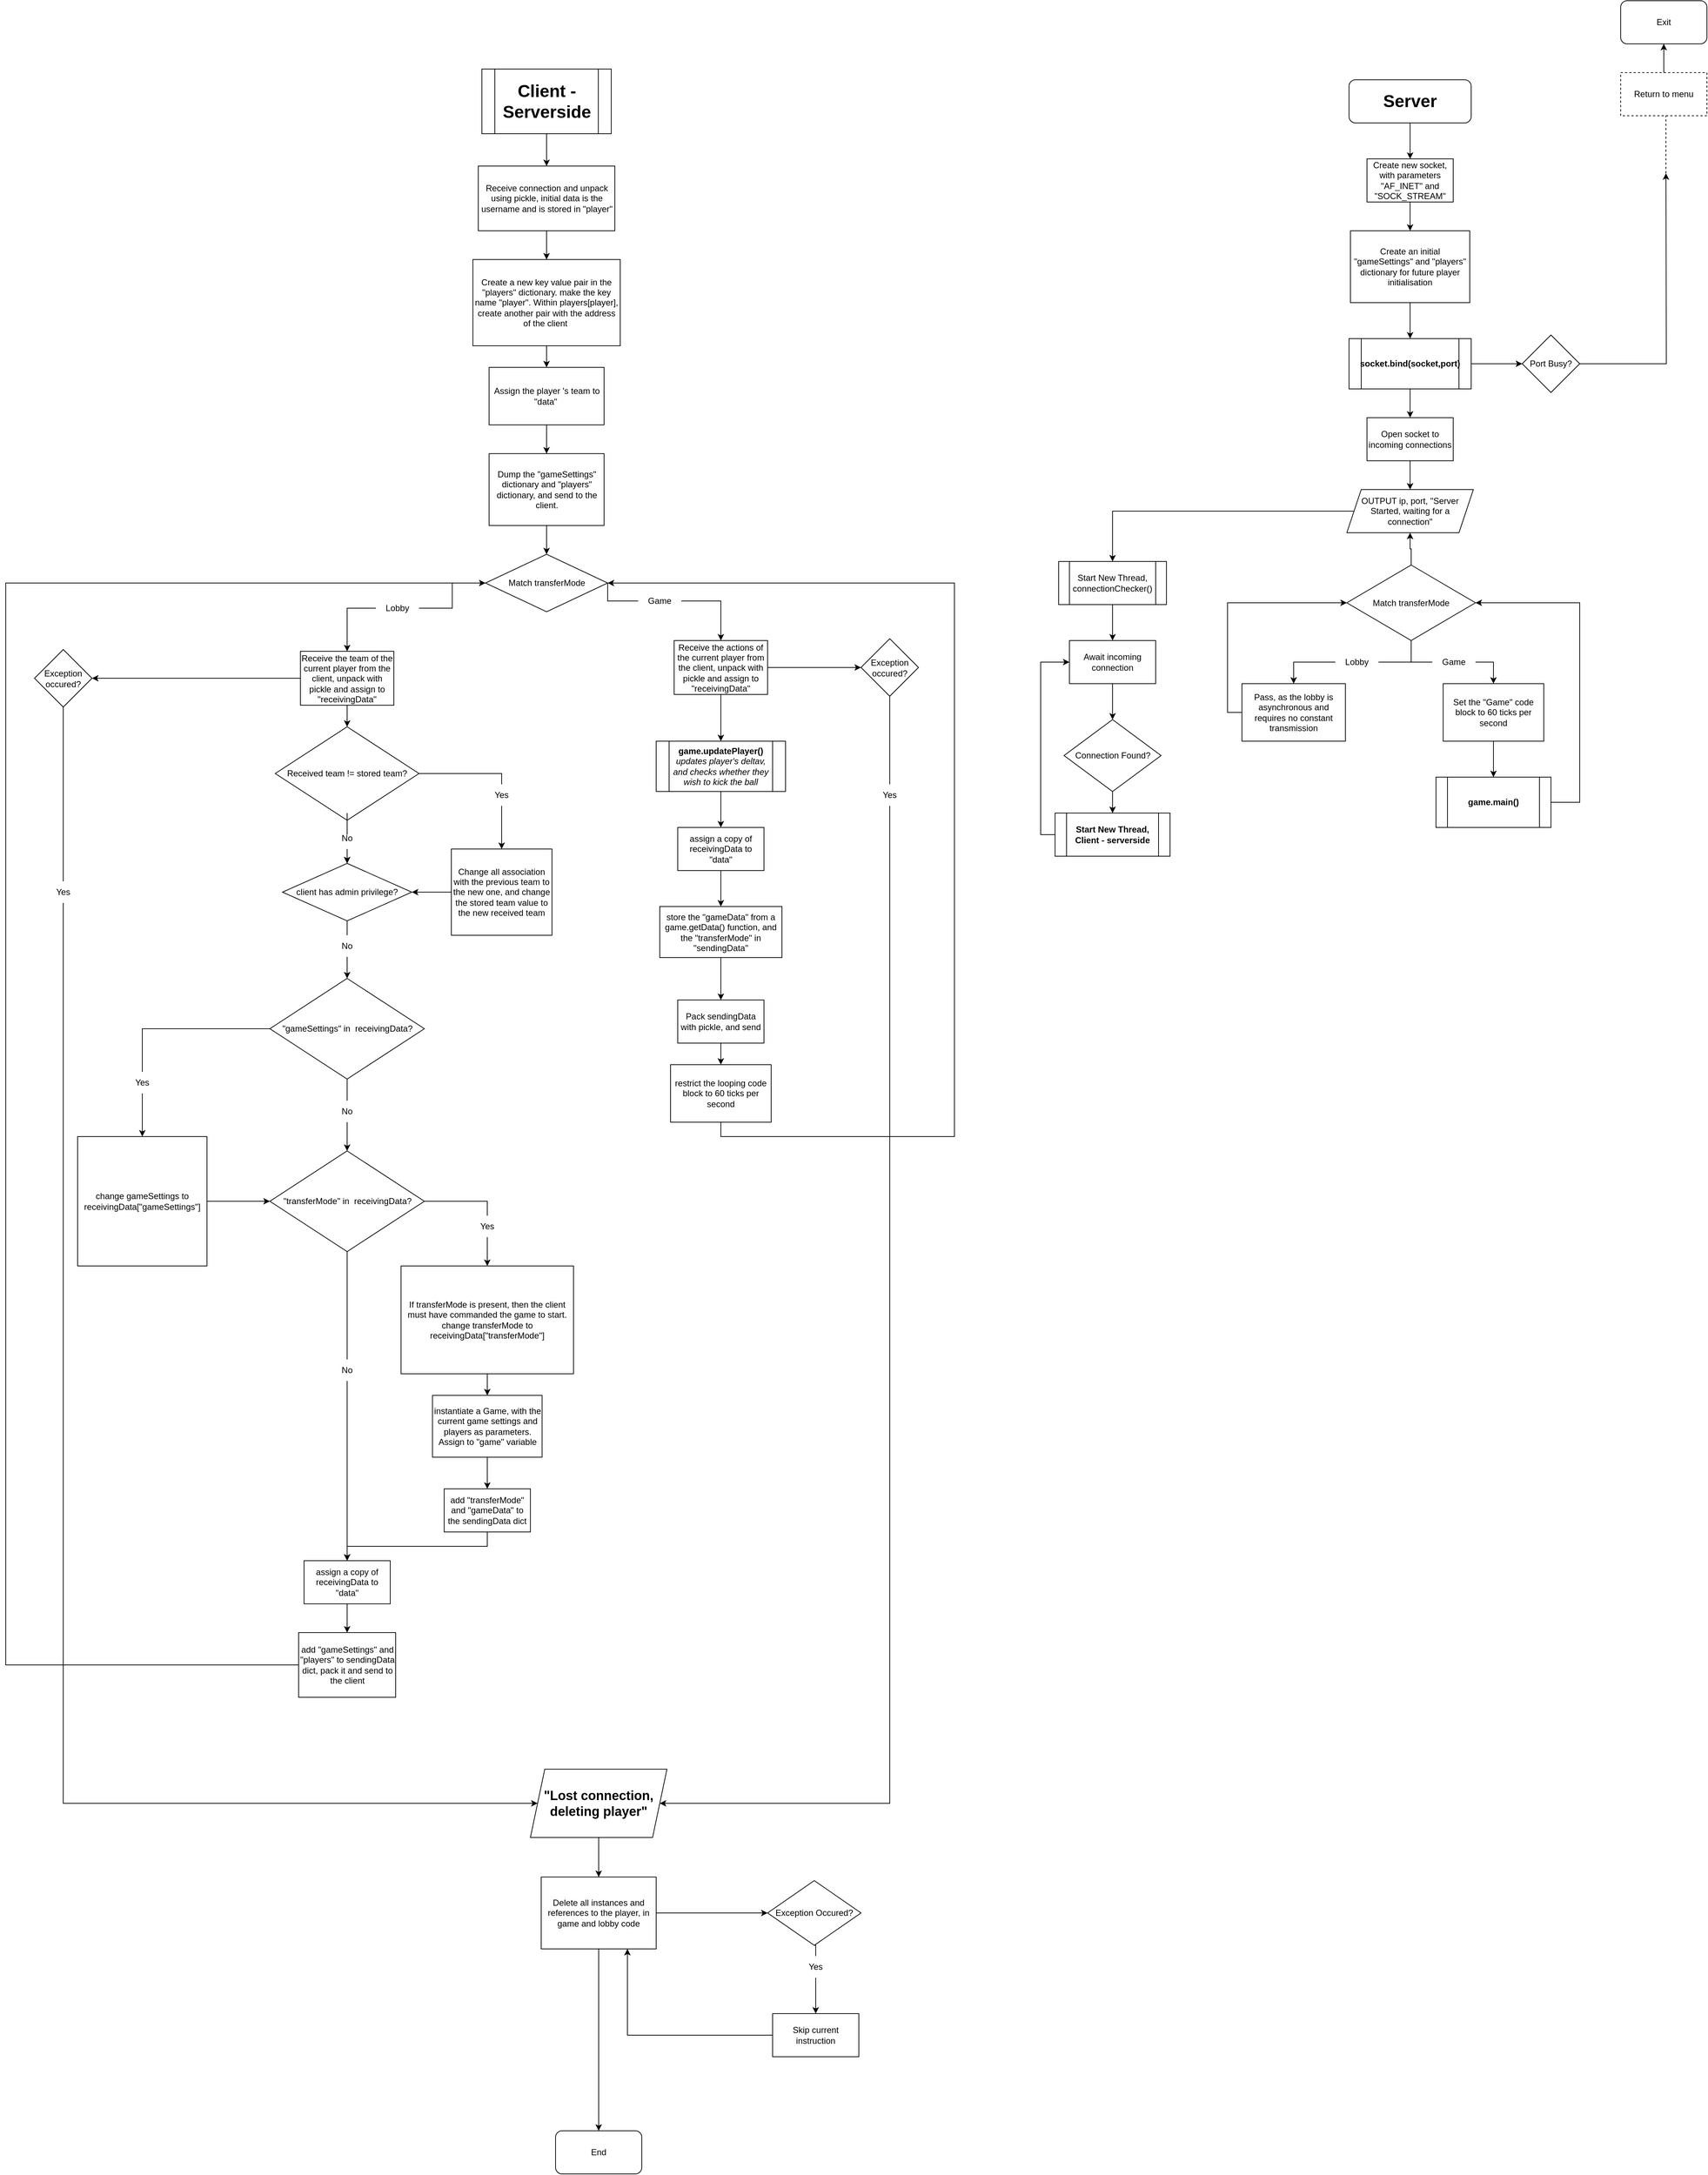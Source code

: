 <mxfile version="21.0.1" type="device"><diagram id="C5RBs43oDa-KdzZeNtuy" name="Page-1"><mxGraphModel dx="7949" dy="4399" grid="1" gridSize="10" guides="1" tooltips="1" connect="1" arrows="1" fold="1" page="1" pageScale="1" pageWidth="827" pageHeight="1169" math="0" shadow="0"><root><mxCell id="WIyWlLk6GJQsqaUBKTNV-0"/><mxCell id="WIyWlLk6GJQsqaUBKTNV-1" parent="WIyWlLk6GJQsqaUBKTNV-0"/><mxCell id="fNgNEgalhyUZ5PMfkPT2-6" style="edgeStyle=orthogonalEdgeStyle;rounded=0;orthogonalLoop=1;jettySize=auto;html=1;exitX=0.5;exitY=1;exitDx=0;exitDy=0;entryX=0.5;entryY=0;entryDx=0;entryDy=0;" edge="1" parent="WIyWlLk6GJQsqaUBKTNV-1" source="fNgNEgalhyUZ5PMfkPT2-0" target="fNgNEgalhyUZ5PMfkPT2-8"><mxGeometry relative="1" as="geometry"><mxPoint x="414" y="110" as="targetPoint"/></mxGeometry></mxCell><mxCell id="fNgNEgalhyUZ5PMfkPT2-0" value="&lt;font style=&quot;font-size: 24px;&quot;&gt;&lt;b&gt;Server&lt;/b&gt;&lt;/font&gt;" style="rounded=1;whiteSpace=wrap;html=1;" vertex="1" parent="WIyWlLk6GJQsqaUBKTNV-1"><mxGeometry x="329" y="10" width="170" height="60" as="geometry"/></mxCell><mxCell id="fNgNEgalhyUZ5PMfkPT2-31" style="edgeStyle=orthogonalEdgeStyle;rounded=0;orthogonalLoop=1;jettySize=auto;html=1;exitX=0.5;exitY=1;exitDx=0;exitDy=0;" edge="1" parent="WIyWlLk6GJQsqaUBKTNV-1" source="fNgNEgalhyUZ5PMfkPT2-3" target="fNgNEgalhyUZ5PMfkPT2-4"><mxGeometry relative="1" as="geometry"/></mxCell><mxCell id="fNgNEgalhyUZ5PMfkPT2-3" value="Await incoming connection" style="rounded=0;whiteSpace=wrap;html=1;" vertex="1" parent="WIyWlLk6GJQsqaUBKTNV-1"><mxGeometry x="-60" y="790" width="120" height="60" as="geometry"/></mxCell><mxCell id="fNgNEgalhyUZ5PMfkPT2-33" style="edgeStyle=orthogonalEdgeStyle;rounded=0;orthogonalLoop=1;jettySize=auto;html=1;exitX=0.5;exitY=1;exitDx=0;exitDy=0;" edge="1" parent="WIyWlLk6GJQsqaUBKTNV-1" source="fNgNEgalhyUZ5PMfkPT2-4" target="fNgNEgalhyUZ5PMfkPT2-32"><mxGeometry relative="1" as="geometry"/></mxCell><mxCell id="fNgNEgalhyUZ5PMfkPT2-4" value="Connection Found?" style="rhombus;whiteSpace=wrap;html=1;" vertex="1" parent="WIyWlLk6GJQsqaUBKTNV-1"><mxGeometry x="-67.5" y="900" width="135" height="100" as="geometry"/></mxCell><mxCell id="fNgNEgalhyUZ5PMfkPT2-13" style="edgeStyle=orthogonalEdgeStyle;rounded=0;orthogonalLoop=1;jettySize=auto;html=1;exitX=0.5;exitY=1;exitDx=0;exitDy=0;" edge="1" parent="WIyWlLk6GJQsqaUBKTNV-1" source="fNgNEgalhyUZ5PMfkPT2-7" target="fNgNEgalhyUZ5PMfkPT2-12"><mxGeometry relative="1" as="geometry"/></mxCell><mxCell id="fNgNEgalhyUZ5PMfkPT2-7" value="Create an initial &quot;gameSettings&quot; and &quot;players&quot; dictionary for future player initialisation" style="rounded=0;whiteSpace=wrap;html=1;" vertex="1" parent="WIyWlLk6GJQsqaUBKTNV-1"><mxGeometry x="331" y="220" width="166" height="100" as="geometry"/></mxCell><mxCell id="fNgNEgalhyUZ5PMfkPT2-10" style="edgeStyle=orthogonalEdgeStyle;rounded=0;orthogonalLoop=1;jettySize=auto;html=1;exitX=0.5;exitY=1;exitDx=0;exitDy=0;" edge="1" parent="WIyWlLk6GJQsqaUBKTNV-1" source="fNgNEgalhyUZ5PMfkPT2-8" target="fNgNEgalhyUZ5PMfkPT2-7"><mxGeometry relative="1" as="geometry"/></mxCell><mxCell id="fNgNEgalhyUZ5PMfkPT2-8" value="Create new socket, with parameters &quot;AF_INET&quot; and &quot;SOCK_STREAM&quot;" style="rounded=0;whiteSpace=wrap;html=1;" vertex="1" parent="WIyWlLk6GJQsqaUBKTNV-1"><mxGeometry x="354" y="120" width="120" height="60" as="geometry"/></mxCell><mxCell id="fNgNEgalhyUZ5PMfkPT2-16" style="edgeStyle=orthogonalEdgeStyle;rounded=0;orthogonalLoop=1;jettySize=auto;html=1;exitX=1;exitY=0.5;exitDx=0;exitDy=0;" edge="1" parent="WIyWlLk6GJQsqaUBKTNV-1" source="fNgNEgalhyUZ5PMfkPT2-12" target="fNgNEgalhyUZ5PMfkPT2-14"><mxGeometry relative="1" as="geometry"/></mxCell><mxCell id="fNgNEgalhyUZ5PMfkPT2-27" style="edgeStyle=orthogonalEdgeStyle;rounded=0;orthogonalLoop=1;jettySize=auto;html=1;exitX=0.5;exitY=1;exitDx=0;exitDy=0;" edge="1" parent="WIyWlLk6GJQsqaUBKTNV-1" source="fNgNEgalhyUZ5PMfkPT2-12" target="fNgNEgalhyUZ5PMfkPT2-26"><mxGeometry relative="1" as="geometry"/></mxCell><mxCell id="fNgNEgalhyUZ5PMfkPT2-12" value="&lt;b&gt;socket.bind(socket,port)&lt;/b&gt;" style="shape=process;whiteSpace=wrap;html=1;backgroundOutline=1;" vertex="1" parent="WIyWlLk6GJQsqaUBKTNV-1"><mxGeometry x="329" y="370" width="170" height="70" as="geometry"/></mxCell><mxCell id="fNgNEgalhyUZ5PMfkPT2-17" style="edgeStyle=orthogonalEdgeStyle;rounded=0;orthogonalLoop=1;jettySize=auto;html=1;exitX=1;exitY=0.5;exitDx=0;exitDy=0;" edge="1" parent="WIyWlLk6GJQsqaUBKTNV-1" source="fNgNEgalhyUZ5PMfkPT2-14"><mxGeometry relative="1" as="geometry"><mxPoint x="770" y="140" as="targetPoint"/></mxGeometry></mxCell><mxCell id="fNgNEgalhyUZ5PMfkPT2-14" value="Port Busy?" style="rhombus;whiteSpace=wrap;html=1;" vertex="1" parent="WIyWlLk6GJQsqaUBKTNV-1"><mxGeometry x="570" y="365" width="80" height="80" as="geometry"/></mxCell><mxCell id="fNgNEgalhyUZ5PMfkPT2-18" value="" style="endArrow=none;dashed=1;html=1;rounded=0;" edge="1" parent="WIyWlLk6GJQsqaUBKTNV-1"><mxGeometry width="50" height="50" relative="1" as="geometry"><mxPoint x="770" y="140" as="sourcePoint"/><mxPoint x="770" y="60" as="targetPoint"/></mxGeometry></mxCell><mxCell id="fNgNEgalhyUZ5PMfkPT2-21" style="edgeStyle=orthogonalEdgeStyle;rounded=0;orthogonalLoop=1;jettySize=auto;html=1;exitX=0.5;exitY=0;exitDx=0;exitDy=0;" edge="1" parent="WIyWlLk6GJQsqaUBKTNV-1" source="fNgNEgalhyUZ5PMfkPT2-19" target="fNgNEgalhyUZ5PMfkPT2-20"><mxGeometry relative="1" as="geometry"/></mxCell><mxCell id="fNgNEgalhyUZ5PMfkPT2-19" value="Return to menu" style="rounded=0;whiteSpace=wrap;html=1;dashed=1;" vertex="1" parent="WIyWlLk6GJQsqaUBKTNV-1"><mxGeometry x="707" width="120" height="60" as="geometry"/></mxCell><mxCell id="fNgNEgalhyUZ5PMfkPT2-20" value="Exit" style="rounded=1;whiteSpace=wrap;html=1;" vertex="1" parent="WIyWlLk6GJQsqaUBKTNV-1"><mxGeometry x="707" y="-100" width="120" height="60" as="geometry"/></mxCell><mxCell id="fNgNEgalhyUZ5PMfkPT2-39" style="edgeStyle=orthogonalEdgeStyle;rounded=0;orthogonalLoop=1;jettySize=auto;html=1;exitX=0;exitY=0.5;exitDx=0;exitDy=0;" edge="1" parent="WIyWlLk6GJQsqaUBKTNV-1" source="fNgNEgalhyUZ5PMfkPT2-23" target="fNgNEgalhyUZ5PMfkPT2-25"><mxGeometry relative="1" as="geometry"/></mxCell><mxCell id="fNgNEgalhyUZ5PMfkPT2-23" value="OUTPUT ip, port, &quot;Server Started, waiting for a connection&quot;" style="shape=parallelogram;perimeter=parallelogramPerimeter;whiteSpace=wrap;html=1;fixedSize=1;" vertex="1" parent="WIyWlLk6GJQsqaUBKTNV-1"><mxGeometry x="326" y="580" width="176" height="60" as="geometry"/></mxCell><mxCell id="fNgNEgalhyUZ5PMfkPT2-30" style="edgeStyle=orthogonalEdgeStyle;rounded=0;orthogonalLoop=1;jettySize=auto;html=1;exitX=0.5;exitY=1;exitDx=0;exitDy=0;" edge="1" parent="WIyWlLk6GJQsqaUBKTNV-1" source="fNgNEgalhyUZ5PMfkPT2-25" target="fNgNEgalhyUZ5PMfkPT2-3"><mxGeometry relative="1" as="geometry"/></mxCell><mxCell id="fNgNEgalhyUZ5PMfkPT2-25" value="Start New Thread,&lt;br&gt;connectionChecker()" style="shape=process;whiteSpace=wrap;html=1;backgroundOutline=1;" vertex="1" parent="WIyWlLk6GJQsqaUBKTNV-1"><mxGeometry x="-75" y="680" width="150" height="60" as="geometry"/></mxCell><mxCell id="fNgNEgalhyUZ5PMfkPT2-28" style="edgeStyle=orthogonalEdgeStyle;rounded=0;orthogonalLoop=1;jettySize=auto;html=1;exitX=0.5;exitY=1;exitDx=0;exitDy=0;" edge="1" parent="WIyWlLk6GJQsqaUBKTNV-1" source="fNgNEgalhyUZ5PMfkPT2-26" target="fNgNEgalhyUZ5PMfkPT2-23"><mxGeometry relative="1" as="geometry"/></mxCell><mxCell id="fNgNEgalhyUZ5PMfkPT2-26" value="Open socket to incoming connections" style="rounded=0;whiteSpace=wrap;html=1;" vertex="1" parent="WIyWlLk6GJQsqaUBKTNV-1"><mxGeometry x="354" y="480" width="120" height="60" as="geometry"/></mxCell><mxCell id="fNgNEgalhyUZ5PMfkPT2-36" style="edgeStyle=orthogonalEdgeStyle;rounded=0;orthogonalLoop=1;jettySize=auto;html=1;exitX=0;exitY=0.5;exitDx=0;exitDy=0;entryX=0;entryY=0.5;entryDx=0;entryDy=0;" edge="1" parent="WIyWlLk6GJQsqaUBKTNV-1" source="fNgNEgalhyUZ5PMfkPT2-32" target="fNgNEgalhyUZ5PMfkPT2-3"><mxGeometry relative="1" as="geometry"/></mxCell><mxCell id="fNgNEgalhyUZ5PMfkPT2-32" value="&lt;b&gt;Start New Thread,&lt;br&gt;Client - serverside&lt;/b&gt;" style="shape=process;whiteSpace=wrap;html=1;backgroundOutline=1;" vertex="1" parent="WIyWlLk6GJQsqaUBKTNV-1"><mxGeometry x="-80" y="1030" width="160" height="60" as="geometry"/></mxCell><mxCell id="fNgNEgalhyUZ5PMfkPT2-53" style="edgeStyle=orthogonalEdgeStyle;rounded=0;orthogonalLoop=1;jettySize=auto;html=1;exitX=0.5;exitY=1;exitDx=0;exitDy=0;" edge="1" parent="WIyWlLk6GJQsqaUBKTNV-1" source="fNgNEgalhyUZ5PMfkPT2-38" target="fNgNEgalhyUZ5PMfkPT2-52"><mxGeometry relative="1" as="geometry"/></mxCell><mxCell id="fNgNEgalhyUZ5PMfkPT2-38" value="&lt;span style=&quot;font-size: 24px;&quot;&gt;&lt;b&gt;Client - Serverside&lt;/b&gt;&lt;/span&gt;" style="shape=process;whiteSpace=wrap;html=1;backgroundOutline=1;" vertex="1" parent="WIyWlLk6GJQsqaUBKTNV-1"><mxGeometry x="-877.5" y="-5" width="180" height="90" as="geometry"/></mxCell><mxCell id="fNgNEgalhyUZ5PMfkPT2-43" style="edgeStyle=orthogonalEdgeStyle;rounded=0;orthogonalLoop=1;jettySize=auto;html=1;exitX=0;exitY=0.5;exitDx=0;exitDy=0;startArrow=none;" edge="1" parent="WIyWlLk6GJQsqaUBKTNV-1" source="fNgNEgalhyUZ5PMfkPT2-62" target="fNgNEgalhyUZ5PMfkPT2-42"><mxGeometry relative="1" as="geometry"/></mxCell><mxCell id="fNgNEgalhyUZ5PMfkPT2-44" style="edgeStyle=orthogonalEdgeStyle;rounded=0;orthogonalLoop=1;jettySize=auto;html=1;exitX=0.5;exitY=0;exitDx=0;exitDy=0;entryX=0.5;entryY=1;entryDx=0;entryDy=0;" edge="1" parent="WIyWlLk6GJQsqaUBKTNV-1" source="fNgNEgalhyUZ5PMfkPT2-41" target="fNgNEgalhyUZ5PMfkPT2-23"><mxGeometry relative="1" as="geometry"/></mxCell><mxCell id="fNgNEgalhyUZ5PMfkPT2-49" style="edgeStyle=orthogonalEdgeStyle;rounded=0;orthogonalLoop=1;jettySize=auto;html=1;exitX=1;exitY=0.5;exitDx=0;exitDy=0;startArrow=none;" edge="1" parent="WIyWlLk6GJQsqaUBKTNV-1" source="fNgNEgalhyUZ5PMfkPT2-67" target="fNgNEgalhyUZ5PMfkPT2-46"><mxGeometry relative="1" as="geometry"><Array as="points"><mxPoint x="510" y="820"/><mxPoint x="530" y="820"/></Array></mxGeometry></mxCell><mxCell id="fNgNEgalhyUZ5PMfkPT2-41" value="Match transferMode" style="rhombus;whiteSpace=wrap;html=1;" vertex="1" parent="WIyWlLk6GJQsqaUBKTNV-1"><mxGeometry x="326" y="685" width="179" height="105" as="geometry"/></mxCell><mxCell id="fNgNEgalhyUZ5PMfkPT2-45" style="edgeStyle=orthogonalEdgeStyle;rounded=0;orthogonalLoop=1;jettySize=auto;html=1;exitX=0;exitY=0.5;exitDx=0;exitDy=0;entryX=0;entryY=0.5;entryDx=0;entryDy=0;" edge="1" parent="WIyWlLk6GJQsqaUBKTNV-1" source="fNgNEgalhyUZ5PMfkPT2-42" target="fNgNEgalhyUZ5PMfkPT2-41"><mxGeometry relative="1" as="geometry"/></mxCell><mxCell id="fNgNEgalhyUZ5PMfkPT2-42" value="Pass, as the lobby is asynchronous and requires no constant transmission" style="rounded=0;whiteSpace=wrap;html=1;" vertex="1" parent="WIyWlLk6GJQsqaUBKTNV-1"><mxGeometry x="180" y="850" width="144" height="80" as="geometry"/></mxCell><mxCell id="fNgNEgalhyUZ5PMfkPT2-50" style="edgeStyle=orthogonalEdgeStyle;rounded=0;orthogonalLoop=1;jettySize=auto;html=1;exitX=0.5;exitY=1;exitDx=0;exitDy=0;" edge="1" parent="WIyWlLk6GJQsqaUBKTNV-1" source="fNgNEgalhyUZ5PMfkPT2-46" target="fNgNEgalhyUZ5PMfkPT2-48"><mxGeometry relative="1" as="geometry"/></mxCell><mxCell id="fNgNEgalhyUZ5PMfkPT2-46" value="Set the &quot;Game&quot; code block to 60 ticks per second" style="rounded=0;whiteSpace=wrap;html=1;" vertex="1" parent="WIyWlLk6GJQsqaUBKTNV-1"><mxGeometry x="460" y="850" width="140" height="80" as="geometry"/></mxCell><mxCell id="fNgNEgalhyUZ5PMfkPT2-51" style="edgeStyle=orthogonalEdgeStyle;rounded=0;orthogonalLoop=1;jettySize=auto;html=1;exitX=1;exitY=0.5;exitDx=0;exitDy=0;entryX=1;entryY=0.5;entryDx=0;entryDy=0;" edge="1" parent="WIyWlLk6GJQsqaUBKTNV-1" source="fNgNEgalhyUZ5PMfkPT2-48" target="fNgNEgalhyUZ5PMfkPT2-41"><mxGeometry relative="1" as="geometry"><Array as="points"><mxPoint x="650" y="1015"/><mxPoint x="650" y="737"/></Array></mxGeometry></mxCell><mxCell id="fNgNEgalhyUZ5PMfkPT2-48" value="&lt;b&gt;game.main()&lt;/b&gt;" style="shape=process;whiteSpace=wrap;html=1;backgroundOutline=1;" vertex="1" parent="WIyWlLk6GJQsqaUBKTNV-1"><mxGeometry x="450" y="980" width="160" height="70" as="geometry"/></mxCell><mxCell id="fNgNEgalhyUZ5PMfkPT2-55" style="edgeStyle=orthogonalEdgeStyle;rounded=0;orthogonalLoop=1;jettySize=auto;html=1;exitX=0.5;exitY=1;exitDx=0;exitDy=0;" edge="1" parent="WIyWlLk6GJQsqaUBKTNV-1" source="fNgNEgalhyUZ5PMfkPT2-52" target="fNgNEgalhyUZ5PMfkPT2-54"><mxGeometry relative="1" as="geometry"/></mxCell><mxCell id="fNgNEgalhyUZ5PMfkPT2-52" value="Receive connection and unpack using pickle, initial data is the username and is stored in &quot;player&quot;" style="rounded=0;whiteSpace=wrap;html=1;" vertex="1" parent="WIyWlLk6GJQsqaUBKTNV-1"><mxGeometry x="-882.5" y="130" width="190" height="90" as="geometry"/></mxCell><mxCell id="fNgNEgalhyUZ5PMfkPT2-58" style="edgeStyle=orthogonalEdgeStyle;rounded=0;orthogonalLoop=1;jettySize=auto;html=1;exitX=0.5;exitY=1;exitDx=0;exitDy=0;" edge="1" parent="WIyWlLk6GJQsqaUBKTNV-1" source="fNgNEgalhyUZ5PMfkPT2-54" target="fNgNEgalhyUZ5PMfkPT2-56"><mxGeometry relative="1" as="geometry"/></mxCell><mxCell id="fNgNEgalhyUZ5PMfkPT2-54" value="Create a new key value pair in the &quot;players&quot; dictionary. make the key name &quot;player&quot;. Within players[player], create another pair with the address of the client&amp;nbsp;" style="rounded=0;whiteSpace=wrap;html=1;" vertex="1" parent="WIyWlLk6GJQsqaUBKTNV-1"><mxGeometry x="-890" y="260" width="205" height="120" as="geometry"/></mxCell><mxCell id="fNgNEgalhyUZ5PMfkPT2-59" style="edgeStyle=orthogonalEdgeStyle;rounded=0;orthogonalLoop=1;jettySize=auto;html=1;exitX=0.5;exitY=1;exitDx=0;exitDy=0;" edge="1" parent="WIyWlLk6GJQsqaUBKTNV-1" source="fNgNEgalhyUZ5PMfkPT2-56" target="fNgNEgalhyUZ5PMfkPT2-57"><mxGeometry relative="1" as="geometry"/></mxCell><mxCell id="fNgNEgalhyUZ5PMfkPT2-56" value="Assign the player 's team to &quot;data&quot;&amp;nbsp;" style="rounded=0;whiteSpace=wrap;html=1;" vertex="1" parent="WIyWlLk6GJQsqaUBKTNV-1"><mxGeometry x="-867.5" y="410" width="160" height="80" as="geometry"/></mxCell><mxCell id="fNgNEgalhyUZ5PMfkPT2-61" style="edgeStyle=orthogonalEdgeStyle;rounded=0;orthogonalLoop=1;jettySize=auto;html=1;exitX=0.5;exitY=1;exitDx=0;exitDy=0;" edge="1" parent="WIyWlLk6GJQsqaUBKTNV-1" source="fNgNEgalhyUZ5PMfkPT2-57" target="fNgNEgalhyUZ5PMfkPT2-60"><mxGeometry relative="1" as="geometry"/></mxCell><mxCell id="fNgNEgalhyUZ5PMfkPT2-57" value="Dump the &quot;gameSettings&quot; dictionary and &quot;players&quot; dictionary, and send to the client." style="rounded=0;whiteSpace=wrap;html=1;" vertex="1" parent="WIyWlLk6GJQsqaUBKTNV-1"><mxGeometry x="-867.5" y="530" width="160" height="100" as="geometry"/></mxCell><mxCell id="fNgNEgalhyUZ5PMfkPT2-72" style="edgeStyle=orthogonalEdgeStyle;rounded=0;orthogonalLoop=1;jettySize=auto;html=1;exitX=0;exitY=0.5;exitDx=0;exitDy=0;startArrow=none;" edge="1" parent="WIyWlLk6GJQsqaUBKTNV-1" source="fNgNEgalhyUZ5PMfkPT2-136" target="fNgNEgalhyUZ5PMfkPT2-70"><mxGeometry relative="1" as="geometry"><Array as="points"><mxPoint x="-1065" y="745"/></Array></mxGeometry></mxCell><mxCell id="fNgNEgalhyUZ5PMfkPT2-110" style="edgeStyle=orthogonalEdgeStyle;rounded=0;orthogonalLoop=1;jettySize=auto;html=1;exitX=1;exitY=0.5;exitDx=0;exitDy=0;startArrow=none;" edge="1" parent="WIyWlLk6GJQsqaUBKTNV-1" source="fNgNEgalhyUZ5PMfkPT2-138" target="fNgNEgalhyUZ5PMfkPT2-109"><mxGeometry relative="1" as="geometry"><Array as="points"><mxPoint x="-545" y="735"/></Array></mxGeometry></mxCell><mxCell id="fNgNEgalhyUZ5PMfkPT2-60" value="Match transferMode" style="rhombus;whiteSpace=wrap;html=1;" vertex="1" parent="WIyWlLk6GJQsqaUBKTNV-1"><mxGeometry x="-872.5" y="670" width="170" height="80" as="geometry"/></mxCell><mxCell id="fNgNEgalhyUZ5PMfkPT2-66" value="" style="edgeStyle=orthogonalEdgeStyle;rounded=0;orthogonalLoop=1;jettySize=auto;html=1;exitX=0.5;exitY=1;exitDx=0;exitDy=0;endArrow=none;entryX=1;entryY=0.5;entryDx=0;entryDy=0;" edge="1" parent="WIyWlLk6GJQsqaUBKTNV-1" source="fNgNEgalhyUZ5PMfkPT2-41" target="fNgNEgalhyUZ5PMfkPT2-62"><mxGeometry relative="1" as="geometry"><mxPoint x="416" y="790" as="sourcePoint"/><mxPoint x="252" y="850" as="targetPoint"/></mxGeometry></mxCell><mxCell id="fNgNEgalhyUZ5PMfkPT2-62" value="Lobby" style="text;html=1;strokeColor=none;fillColor=none;align=center;verticalAlign=middle;whiteSpace=wrap;rounded=0;" vertex="1" parent="WIyWlLk6GJQsqaUBKTNV-1"><mxGeometry x="310" y="805" width="60" height="30" as="geometry"/></mxCell><mxCell id="fNgNEgalhyUZ5PMfkPT2-68" value="" style="edgeStyle=orthogonalEdgeStyle;rounded=0;orthogonalLoop=1;jettySize=auto;html=1;exitX=0.5;exitY=1;exitDx=0;exitDy=0;endArrow=none;entryX=0;entryY=0.5;entryDx=0;entryDy=0;" edge="1" parent="WIyWlLk6GJQsqaUBKTNV-1" source="fNgNEgalhyUZ5PMfkPT2-41" target="fNgNEgalhyUZ5PMfkPT2-67"><mxGeometry relative="1" as="geometry"><mxPoint x="416" y="790" as="sourcePoint"/><mxPoint x="530" y="850" as="targetPoint"/></mxGeometry></mxCell><mxCell id="fNgNEgalhyUZ5PMfkPT2-67" value="Game" style="text;html=1;strokeColor=none;fillColor=none;align=center;verticalAlign=middle;whiteSpace=wrap;rounded=0;" vertex="1" parent="WIyWlLk6GJQsqaUBKTNV-1"><mxGeometry x="445" y="805" width="60" height="30" as="geometry"/></mxCell><mxCell id="fNgNEgalhyUZ5PMfkPT2-69" style="edgeStyle=orthogonalEdgeStyle;rounded=0;orthogonalLoop=1;jettySize=auto;html=1;exitX=0;exitY=0.5;exitDx=0;exitDy=0;entryX=0;entryY=0.5;entryDx=0;entryDy=0;" edge="1" parent="WIyWlLk6GJQsqaUBKTNV-1" source="fNgNEgalhyUZ5PMfkPT2-67" target="fNgNEgalhyUZ5PMfkPT2-67"><mxGeometry relative="1" as="geometry"/></mxCell><mxCell id="fNgNEgalhyUZ5PMfkPT2-74" style="edgeStyle=orthogonalEdgeStyle;rounded=0;orthogonalLoop=1;jettySize=auto;html=1;exitX=0;exitY=0.5;exitDx=0;exitDy=0;" edge="1" parent="WIyWlLk6GJQsqaUBKTNV-1" source="fNgNEgalhyUZ5PMfkPT2-70" target="fNgNEgalhyUZ5PMfkPT2-73"><mxGeometry relative="1" as="geometry"/></mxCell><mxCell id="fNgNEgalhyUZ5PMfkPT2-79" style="edgeStyle=orthogonalEdgeStyle;rounded=0;orthogonalLoop=1;jettySize=auto;html=1;exitX=0.5;exitY=1;exitDx=0;exitDy=0;entryX=0.5;entryY=0;entryDx=0;entryDy=0;" edge="1" parent="WIyWlLk6GJQsqaUBKTNV-1" source="fNgNEgalhyUZ5PMfkPT2-70" target="fNgNEgalhyUZ5PMfkPT2-76"><mxGeometry relative="1" as="geometry"/></mxCell><mxCell id="fNgNEgalhyUZ5PMfkPT2-70" value="Receive the team of the current player from the client, unpack with pickle and assign to &quot;receivingData&quot;" style="rounded=0;whiteSpace=wrap;html=1;" vertex="1" parent="WIyWlLk6GJQsqaUBKTNV-1"><mxGeometry x="-1130" y="805" width="130" height="75" as="geometry"/></mxCell><mxCell id="fNgNEgalhyUZ5PMfkPT2-129" style="edgeStyle=orthogonalEdgeStyle;rounded=0;orthogonalLoop=1;jettySize=auto;html=1;exitX=0.5;exitY=1;exitDx=0;exitDy=0;entryX=0;entryY=0.5;entryDx=0;entryDy=0;startArrow=none;" edge="1" parent="WIyWlLk6GJQsqaUBKTNV-1" source="fNgNEgalhyUZ5PMfkPT2-133" target="fNgNEgalhyUZ5PMfkPT2-127"><mxGeometry relative="1" as="geometry"><Array as="points"><mxPoint x="-1460" y="2408"/></Array></mxGeometry></mxCell><mxCell id="fNgNEgalhyUZ5PMfkPT2-73" value="Exception occured?" style="rhombus;whiteSpace=wrap;html=1;" vertex="1" parent="WIyWlLk6GJQsqaUBKTNV-1"><mxGeometry x="-1500" y="802.5" width="80" height="80" as="geometry"/></mxCell><mxCell id="fNgNEgalhyUZ5PMfkPT2-80" style="edgeStyle=orthogonalEdgeStyle;rounded=0;orthogonalLoop=1;jettySize=auto;html=1;exitX=0.5;exitY=1;exitDx=0;exitDy=0;entryX=0.5;entryY=0;entryDx=0;entryDy=0;startArrow=none;" edge="1" parent="WIyWlLk6GJQsqaUBKTNV-1" source="fNgNEgalhyUZ5PMfkPT2-140" target="fNgNEgalhyUZ5PMfkPT2-77"><mxGeometry relative="1" as="geometry"/></mxCell><mxCell id="fNgNEgalhyUZ5PMfkPT2-90" style="edgeStyle=orthogonalEdgeStyle;rounded=0;orthogonalLoop=1;jettySize=auto;html=1;exitX=0.5;exitY=1;exitDx=0;exitDy=0;startArrow=none;" edge="1" parent="WIyWlLk6GJQsqaUBKTNV-1" source="fNgNEgalhyUZ5PMfkPT2-153" target="fNgNEgalhyUZ5PMfkPT2-89"><mxGeometry relative="1" as="geometry"/></mxCell><mxCell id="fNgNEgalhyUZ5PMfkPT2-76" value="Received team != stored team?" style="rhombus;whiteSpace=wrap;html=1;" vertex="1" parent="WIyWlLk6GJQsqaUBKTNV-1"><mxGeometry x="-1165" y="910" width="200" height="130" as="geometry"/></mxCell><mxCell id="fNgNEgalhyUZ5PMfkPT2-103" style="edgeStyle=orthogonalEdgeStyle;rounded=0;orthogonalLoop=1;jettySize=auto;html=1;exitX=0;exitY=0.5;exitDx=0;exitDy=0;entryX=1;entryY=0.5;entryDx=0;entryDy=0;" edge="1" parent="WIyWlLk6GJQsqaUBKTNV-1" source="fNgNEgalhyUZ5PMfkPT2-77" target="fNgNEgalhyUZ5PMfkPT2-89"><mxGeometry relative="1" as="geometry"/></mxCell><mxCell id="fNgNEgalhyUZ5PMfkPT2-77" value="Change all association with the previous team to the new one, and change the stored team value to the new received team" style="rounded=0;whiteSpace=wrap;html=1;" vertex="1" parent="WIyWlLk6GJQsqaUBKTNV-1"><mxGeometry x="-920" y="1080" width="140" height="120" as="geometry"/></mxCell><mxCell id="fNgNEgalhyUZ5PMfkPT2-94" style="edgeStyle=orthogonalEdgeStyle;rounded=0;orthogonalLoop=1;jettySize=auto;html=1;exitX=0.5;exitY=1;exitDx=0;exitDy=0;entryX=0.5;entryY=0;entryDx=0;entryDy=0;startArrow=none;" edge="1" parent="WIyWlLk6GJQsqaUBKTNV-1" source="fNgNEgalhyUZ5PMfkPT2-142" target="fNgNEgalhyUZ5PMfkPT2-86"><mxGeometry relative="1" as="geometry"/></mxCell><mxCell id="fNgNEgalhyUZ5PMfkPT2-101" style="edgeStyle=orthogonalEdgeStyle;rounded=0;orthogonalLoop=1;jettySize=auto;html=1;exitX=0.5;exitY=1;exitDx=0;exitDy=0;entryX=0.5;entryY=0;entryDx=0;entryDy=0;startArrow=none;" edge="1" parent="WIyWlLk6GJQsqaUBKTNV-1" source="fNgNEgalhyUZ5PMfkPT2-148" target="fNgNEgalhyUZ5PMfkPT2-92"><mxGeometry relative="1" as="geometry"/></mxCell><mxCell id="fNgNEgalhyUZ5PMfkPT2-82" value="&quot;gameSettings&quot; in&amp;nbsp; receivingData?" style="rhombus;whiteSpace=wrap;html=1;" vertex="1" parent="WIyWlLk6GJQsqaUBKTNV-1"><mxGeometry x="-1172.5" y="1260" width="215" height="140" as="geometry"/></mxCell><mxCell id="fNgNEgalhyUZ5PMfkPT2-95" style="edgeStyle=orthogonalEdgeStyle;rounded=0;orthogonalLoop=1;jettySize=auto;html=1;exitX=1;exitY=0.5;exitDx=0;exitDy=0;entryX=0;entryY=0.5;entryDx=0;entryDy=0;" edge="1" parent="WIyWlLk6GJQsqaUBKTNV-1" source="fNgNEgalhyUZ5PMfkPT2-86" target="fNgNEgalhyUZ5PMfkPT2-92"><mxGeometry relative="1" as="geometry"/></mxCell><mxCell id="fNgNEgalhyUZ5PMfkPT2-86" value="change gameSettings to receivingData[&quot;gameSettings&quot;]" style="whiteSpace=wrap;html=1;aspect=fixed;" vertex="1" parent="WIyWlLk6GJQsqaUBKTNV-1"><mxGeometry x="-1440" y="1480" width="180" height="180" as="geometry"/></mxCell><mxCell id="fNgNEgalhyUZ5PMfkPT2-91" style="edgeStyle=orthogonalEdgeStyle;rounded=0;orthogonalLoop=1;jettySize=auto;html=1;exitX=0.5;exitY=1;exitDx=0;exitDy=0;startArrow=none;" edge="1" parent="WIyWlLk6GJQsqaUBKTNV-1" source="fNgNEgalhyUZ5PMfkPT2-150" target="fNgNEgalhyUZ5PMfkPT2-82"><mxGeometry relative="1" as="geometry"/></mxCell><mxCell id="fNgNEgalhyUZ5PMfkPT2-89" value="client has admin privilege?" style="rhombus;whiteSpace=wrap;html=1;" vertex="1" parent="WIyWlLk6GJQsqaUBKTNV-1"><mxGeometry x="-1155" y="1100" width="180" height="80" as="geometry"/></mxCell><mxCell id="fNgNEgalhyUZ5PMfkPT2-96" style="edgeStyle=orthogonalEdgeStyle;rounded=0;orthogonalLoop=1;jettySize=auto;html=1;exitX=0.5;exitY=1;exitDx=0;exitDy=0;entryX=0.5;entryY=0;entryDx=0;entryDy=0;startArrow=none;" edge="1" parent="WIyWlLk6GJQsqaUBKTNV-1" source="fNgNEgalhyUZ5PMfkPT2-145" target="fNgNEgalhyUZ5PMfkPT2-93"><mxGeometry relative="1" as="geometry"/></mxCell><mxCell id="fNgNEgalhyUZ5PMfkPT2-144" style="edgeStyle=orthogonalEdgeStyle;rounded=0;orthogonalLoop=1;jettySize=auto;html=1;exitX=0.5;exitY=1;exitDx=0;exitDy=0;entryX=0.5;entryY=0;entryDx=0;entryDy=0;startArrow=none;" edge="1" parent="WIyWlLk6GJQsqaUBKTNV-1" source="fNgNEgalhyUZ5PMfkPT2-157" target="fNgNEgalhyUZ5PMfkPT2-104"><mxGeometry relative="1" as="geometry"/></mxCell><mxCell id="fNgNEgalhyUZ5PMfkPT2-92" value="&quot;transferMode&quot; in&amp;nbsp; receivingData?" style="rhombus;whiteSpace=wrap;html=1;" vertex="1" parent="WIyWlLk6GJQsqaUBKTNV-1"><mxGeometry x="-1172.5" y="1500" width="215" height="140" as="geometry"/></mxCell><mxCell id="fNgNEgalhyUZ5PMfkPT2-98" style="edgeStyle=orthogonalEdgeStyle;rounded=0;orthogonalLoop=1;jettySize=auto;html=1;exitX=0.5;exitY=1;exitDx=0;exitDy=0;entryX=0.5;entryY=0;entryDx=0;entryDy=0;" edge="1" parent="WIyWlLk6GJQsqaUBKTNV-1" source="fNgNEgalhyUZ5PMfkPT2-93" target="fNgNEgalhyUZ5PMfkPT2-97"><mxGeometry relative="1" as="geometry"/></mxCell><mxCell id="fNgNEgalhyUZ5PMfkPT2-93" value="If transferMode is present, then the client must have commanded the game to start. change transferMode to receivingData[&quot;transferMode&quot;]" style="rounded=0;whiteSpace=wrap;html=1;" vertex="1" parent="WIyWlLk6GJQsqaUBKTNV-1"><mxGeometry x="-990" y="1660" width="240" height="150" as="geometry"/></mxCell><mxCell id="fNgNEgalhyUZ5PMfkPT2-100" style="edgeStyle=orthogonalEdgeStyle;rounded=0;orthogonalLoop=1;jettySize=auto;html=1;exitX=0.5;exitY=1;exitDx=0;exitDy=0;" edge="1" parent="WIyWlLk6GJQsqaUBKTNV-1" source="fNgNEgalhyUZ5PMfkPT2-97" target="fNgNEgalhyUZ5PMfkPT2-99"><mxGeometry relative="1" as="geometry"/></mxCell><mxCell id="fNgNEgalhyUZ5PMfkPT2-97" value="instantiate a Game, with the current game settings and players as parameters. Assign to &quot;game&quot; variable" style="rounded=0;whiteSpace=wrap;html=1;" vertex="1" parent="WIyWlLk6GJQsqaUBKTNV-1"><mxGeometry x="-946.25" y="1840" width="152.5" height="86" as="geometry"/></mxCell><mxCell id="fNgNEgalhyUZ5PMfkPT2-107" style="edgeStyle=orthogonalEdgeStyle;rounded=0;orthogonalLoop=1;jettySize=auto;html=1;exitX=0.5;exitY=1;exitDx=0;exitDy=0;" edge="1" parent="WIyWlLk6GJQsqaUBKTNV-1" source="fNgNEgalhyUZ5PMfkPT2-99" target="fNgNEgalhyUZ5PMfkPT2-104"><mxGeometry relative="1" as="geometry"/></mxCell><mxCell id="fNgNEgalhyUZ5PMfkPT2-99" value="add &quot;transferMode&quot; and &quot;gameData&quot; to the sendingData dict" style="rounded=0;whiteSpace=wrap;html=1;" vertex="1" parent="WIyWlLk6GJQsqaUBKTNV-1"><mxGeometry x="-930" y="1970" width="120" height="60" as="geometry"/></mxCell><mxCell id="fNgNEgalhyUZ5PMfkPT2-106" style="edgeStyle=orthogonalEdgeStyle;rounded=0;orthogonalLoop=1;jettySize=auto;html=1;exitX=0.5;exitY=1;exitDx=0;exitDy=0;" edge="1" parent="WIyWlLk6GJQsqaUBKTNV-1" source="fNgNEgalhyUZ5PMfkPT2-104" target="fNgNEgalhyUZ5PMfkPT2-105"><mxGeometry relative="1" as="geometry"/></mxCell><mxCell id="fNgNEgalhyUZ5PMfkPT2-104" value="assign a copy of receivingData to &quot;data&quot;" style="rounded=0;whiteSpace=wrap;html=1;" vertex="1" parent="WIyWlLk6GJQsqaUBKTNV-1"><mxGeometry x="-1125" y="2070" width="120" height="60" as="geometry"/></mxCell><mxCell id="fNgNEgalhyUZ5PMfkPT2-108" style="edgeStyle=orthogonalEdgeStyle;rounded=0;orthogonalLoop=1;jettySize=auto;html=1;exitX=0;exitY=0.5;exitDx=0;exitDy=0;entryX=0;entryY=0.5;entryDx=0;entryDy=0;" edge="1" parent="WIyWlLk6GJQsqaUBKTNV-1" source="fNgNEgalhyUZ5PMfkPT2-105" target="fNgNEgalhyUZ5PMfkPT2-60"><mxGeometry relative="1" as="geometry"><Array as="points"><mxPoint x="-1540" y="2215"/><mxPoint x="-1540" y="710"/></Array></mxGeometry></mxCell><mxCell id="fNgNEgalhyUZ5PMfkPT2-105" value="add &quot;gameSettings&quot; and &quot;players&quot; to sendingData dict, pack it and send to the client" style="rounded=0;whiteSpace=wrap;html=1;" vertex="1" parent="WIyWlLk6GJQsqaUBKTNV-1"><mxGeometry x="-1132.5" y="2170" width="135" height="90" as="geometry"/></mxCell><mxCell id="fNgNEgalhyUZ5PMfkPT2-113" style="edgeStyle=orthogonalEdgeStyle;rounded=0;orthogonalLoop=1;jettySize=auto;html=1;exitX=0.5;exitY=1;exitDx=0;exitDy=0;" edge="1" parent="WIyWlLk6GJQsqaUBKTNV-1" source="fNgNEgalhyUZ5PMfkPT2-109" target="fNgNEgalhyUZ5PMfkPT2-112"><mxGeometry relative="1" as="geometry"/></mxCell><mxCell id="fNgNEgalhyUZ5PMfkPT2-115" style="edgeStyle=orthogonalEdgeStyle;rounded=0;orthogonalLoop=1;jettySize=auto;html=1;exitX=1;exitY=0.5;exitDx=0;exitDy=0;entryX=0;entryY=0.5;entryDx=0;entryDy=0;" edge="1" parent="WIyWlLk6GJQsqaUBKTNV-1" source="fNgNEgalhyUZ5PMfkPT2-109" target="fNgNEgalhyUZ5PMfkPT2-114"><mxGeometry relative="1" as="geometry"/></mxCell><mxCell id="fNgNEgalhyUZ5PMfkPT2-109" value="Receive the actions of the current player from the client, unpack with pickle and assign to &quot;receivingData&quot;" style="rounded=0;whiteSpace=wrap;html=1;" vertex="1" parent="WIyWlLk6GJQsqaUBKTNV-1"><mxGeometry x="-610" y="790" width="130" height="75" as="geometry"/></mxCell><mxCell id="fNgNEgalhyUZ5PMfkPT2-118" style="edgeStyle=orthogonalEdgeStyle;rounded=0;orthogonalLoop=1;jettySize=auto;html=1;exitX=0.5;exitY=1;exitDx=0;exitDy=0;entryX=0.5;entryY=0;entryDx=0;entryDy=0;" edge="1" parent="WIyWlLk6GJQsqaUBKTNV-1" source="fNgNEgalhyUZ5PMfkPT2-112" target="fNgNEgalhyUZ5PMfkPT2-117"><mxGeometry relative="1" as="geometry"/></mxCell><mxCell id="fNgNEgalhyUZ5PMfkPT2-112" value="&lt;b&gt;game.updatePlayer()&lt;/b&gt;&lt;br&gt;&lt;i&gt;updates player's deltav, and checks whether they wish to kick the ball&lt;/i&gt;" style="shape=process;whiteSpace=wrap;html=1;backgroundOutline=1;" vertex="1" parent="WIyWlLk6GJQsqaUBKTNV-1"><mxGeometry x="-635" y="930" width="180" height="70" as="geometry"/></mxCell><mxCell id="fNgNEgalhyUZ5PMfkPT2-128" style="edgeStyle=orthogonalEdgeStyle;rounded=0;orthogonalLoop=1;jettySize=auto;html=1;exitX=0.5;exitY=1;exitDx=0;exitDy=0;entryX=1;entryY=0.5;entryDx=0;entryDy=0;startArrow=none;" edge="1" parent="WIyWlLk6GJQsqaUBKTNV-1" source="fNgNEgalhyUZ5PMfkPT2-131" target="fNgNEgalhyUZ5PMfkPT2-127"><mxGeometry relative="1" as="geometry"><Array as="points"><mxPoint x="-310" y="1020"/><mxPoint x="-310" y="2348"/></Array></mxGeometry></mxCell><mxCell id="fNgNEgalhyUZ5PMfkPT2-114" value="Exception occured?" style="rhombus;whiteSpace=wrap;html=1;" vertex="1" parent="WIyWlLk6GJQsqaUBKTNV-1"><mxGeometry x="-350" y="787.5" width="80" height="80" as="geometry"/></mxCell><mxCell id="fNgNEgalhyUZ5PMfkPT2-120" style="edgeStyle=orthogonalEdgeStyle;rounded=0;orthogonalLoop=1;jettySize=auto;html=1;exitX=0.5;exitY=1;exitDx=0;exitDy=0;entryX=0.5;entryY=0;entryDx=0;entryDy=0;" edge="1" parent="WIyWlLk6GJQsqaUBKTNV-1" source="fNgNEgalhyUZ5PMfkPT2-117" target="fNgNEgalhyUZ5PMfkPT2-119"><mxGeometry relative="1" as="geometry"/></mxCell><mxCell id="fNgNEgalhyUZ5PMfkPT2-117" value="assign a copy of receivingData to &quot;data&quot;" style="rounded=0;whiteSpace=wrap;html=1;" vertex="1" parent="WIyWlLk6GJQsqaUBKTNV-1"><mxGeometry x="-605" y="1050" width="120" height="60" as="geometry"/></mxCell><mxCell id="fNgNEgalhyUZ5PMfkPT2-122" style="edgeStyle=orthogonalEdgeStyle;rounded=0;orthogonalLoop=1;jettySize=auto;html=1;exitX=0.5;exitY=1;exitDx=0;exitDy=0;" edge="1" parent="WIyWlLk6GJQsqaUBKTNV-1" source="fNgNEgalhyUZ5PMfkPT2-119" target="fNgNEgalhyUZ5PMfkPT2-121"><mxGeometry relative="1" as="geometry"/></mxCell><mxCell id="fNgNEgalhyUZ5PMfkPT2-119" value="store the &quot;gameData&quot; from a game.getData() function, and the &quot;transferMode&quot; in &quot;sendingData&quot;" style="rounded=0;whiteSpace=wrap;html=1;" vertex="1" parent="WIyWlLk6GJQsqaUBKTNV-1"><mxGeometry x="-630" y="1160" width="170" height="71" as="geometry"/></mxCell><mxCell id="fNgNEgalhyUZ5PMfkPT2-124" style="edgeStyle=orthogonalEdgeStyle;rounded=0;orthogonalLoop=1;jettySize=auto;html=1;exitX=0.5;exitY=1;exitDx=0;exitDy=0;" edge="1" parent="WIyWlLk6GJQsqaUBKTNV-1" source="fNgNEgalhyUZ5PMfkPT2-121" target="fNgNEgalhyUZ5PMfkPT2-123"><mxGeometry relative="1" as="geometry"/></mxCell><mxCell id="fNgNEgalhyUZ5PMfkPT2-121" value="Pack sendingData with pickle, and send" style="rounded=0;whiteSpace=wrap;html=1;" vertex="1" parent="WIyWlLk6GJQsqaUBKTNV-1"><mxGeometry x="-605" y="1290" width="120" height="60" as="geometry"/></mxCell><mxCell id="fNgNEgalhyUZ5PMfkPT2-125" style="edgeStyle=orthogonalEdgeStyle;rounded=0;orthogonalLoop=1;jettySize=auto;html=1;exitX=0.5;exitY=1;exitDx=0;exitDy=0;entryX=1;entryY=0.5;entryDx=0;entryDy=0;" edge="1" parent="WIyWlLk6GJQsqaUBKTNV-1" source="fNgNEgalhyUZ5PMfkPT2-123" target="fNgNEgalhyUZ5PMfkPT2-60"><mxGeometry relative="1" as="geometry"><Array as="points"><mxPoint x="-545" y="1480"/><mxPoint x="-220" y="1480"/><mxPoint x="-220" y="710"/></Array></mxGeometry></mxCell><mxCell id="fNgNEgalhyUZ5PMfkPT2-123" value="restrict the looping code block to 60 ticks per second" style="rounded=0;whiteSpace=wrap;html=1;" vertex="1" parent="WIyWlLk6GJQsqaUBKTNV-1"><mxGeometry x="-615" y="1380" width="140" height="80" as="geometry"/></mxCell><mxCell id="fNgNEgalhyUZ5PMfkPT2-160" style="edgeStyle=orthogonalEdgeStyle;rounded=0;orthogonalLoop=1;jettySize=auto;html=1;exitX=0.5;exitY=1;exitDx=0;exitDy=0;" edge="1" parent="WIyWlLk6GJQsqaUBKTNV-1" source="fNgNEgalhyUZ5PMfkPT2-127" target="fNgNEgalhyUZ5PMfkPT2-159"><mxGeometry relative="1" as="geometry"/></mxCell><mxCell id="fNgNEgalhyUZ5PMfkPT2-127" value="&lt;b&gt;&lt;font style=&quot;font-size: 18px;&quot;&gt;&quot;Lost connection, deleting player&quot;&lt;/font&gt;&lt;/b&gt;" style="shape=parallelogram;perimeter=parallelogramPerimeter;whiteSpace=wrap;html=1;fixedSize=1;" vertex="1" parent="WIyWlLk6GJQsqaUBKTNV-1"><mxGeometry x="-810" y="2360" width="190" height="95" as="geometry"/></mxCell><mxCell id="fNgNEgalhyUZ5PMfkPT2-132" value="" style="edgeStyle=orthogonalEdgeStyle;rounded=0;orthogonalLoop=1;jettySize=auto;html=1;exitX=0.5;exitY=1;exitDx=0;exitDy=0;entryX=0.5;entryY=0;entryDx=0;entryDy=0;endArrow=none;" edge="1" parent="WIyWlLk6GJQsqaUBKTNV-1" source="fNgNEgalhyUZ5PMfkPT2-114" target="fNgNEgalhyUZ5PMfkPT2-131"><mxGeometry relative="1" as="geometry"><mxPoint x="-310" y="868" as="sourcePoint"/><mxPoint x="-630" y="2348" as="targetPoint"/><Array as="points"><mxPoint x="-310" y="990"/></Array></mxGeometry></mxCell><mxCell id="fNgNEgalhyUZ5PMfkPT2-131" value="Yes" style="text;html=1;strokeColor=none;fillColor=none;align=center;verticalAlign=middle;whiteSpace=wrap;rounded=0;" vertex="1" parent="WIyWlLk6GJQsqaUBKTNV-1"><mxGeometry x="-340" y="990" width="60" height="30" as="geometry"/></mxCell><mxCell id="fNgNEgalhyUZ5PMfkPT2-134" value="" style="edgeStyle=orthogonalEdgeStyle;rounded=0;orthogonalLoop=1;jettySize=auto;html=1;exitX=0.5;exitY=1;exitDx=0;exitDy=0;entryX=0.5;entryY=0;entryDx=0;entryDy=0;endArrow=none;" edge="1" parent="WIyWlLk6GJQsqaUBKTNV-1" source="fNgNEgalhyUZ5PMfkPT2-73" target="fNgNEgalhyUZ5PMfkPT2-133"><mxGeometry relative="1" as="geometry"><mxPoint x="-1460" y="883" as="sourcePoint"/><mxPoint x="-800" y="2348" as="targetPoint"/><Array as="points"/></mxGeometry></mxCell><mxCell id="fNgNEgalhyUZ5PMfkPT2-133" value="Yes" style="text;html=1;strokeColor=none;fillColor=none;align=center;verticalAlign=middle;whiteSpace=wrap;rounded=0;" vertex="1" parent="WIyWlLk6GJQsqaUBKTNV-1"><mxGeometry x="-1490" y="1125" width="60" height="30" as="geometry"/></mxCell><mxCell id="fNgNEgalhyUZ5PMfkPT2-137" value="" style="edgeStyle=orthogonalEdgeStyle;rounded=0;orthogonalLoop=1;jettySize=auto;html=1;exitX=0;exitY=0.5;exitDx=0;exitDy=0;endArrow=none;" edge="1" parent="WIyWlLk6GJQsqaUBKTNV-1" source="fNgNEgalhyUZ5PMfkPT2-60" target="fNgNEgalhyUZ5PMfkPT2-136"><mxGeometry relative="1" as="geometry"><mxPoint x="-872" y="710" as="sourcePoint"/><mxPoint x="-1065" y="805" as="targetPoint"/><Array as="points"/></mxGeometry></mxCell><mxCell id="fNgNEgalhyUZ5PMfkPT2-136" value="Lobby" style="text;html=1;strokeColor=none;fillColor=none;align=center;verticalAlign=middle;whiteSpace=wrap;rounded=0;" vertex="1" parent="WIyWlLk6GJQsqaUBKTNV-1"><mxGeometry x="-1025" y="730" width="60" height="30" as="geometry"/></mxCell><mxCell id="fNgNEgalhyUZ5PMfkPT2-139" value="" style="edgeStyle=orthogonalEdgeStyle;rounded=0;orthogonalLoop=1;jettySize=auto;html=1;exitX=1;exitY=0.5;exitDx=0;exitDy=0;endArrow=none;" edge="1" parent="WIyWlLk6GJQsqaUBKTNV-1" source="fNgNEgalhyUZ5PMfkPT2-60" target="fNgNEgalhyUZ5PMfkPT2-138"><mxGeometry relative="1" as="geometry"><mxPoint x="-702" y="710" as="sourcePoint"/><mxPoint x="-545" y="790" as="targetPoint"/><Array as="points"><mxPoint x="-702" y="735"/></Array></mxGeometry></mxCell><mxCell id="fNgNEgalhyUZ5PMfkPT2-138" value="Game" style="text;html=1;strokeColor=none;fillColor=none;align=center;verticalAlign=middle;whiteSpace=wrap;rounded=0;" vertex="1" parent="WIyWlLk6GJQsqaUBKTNV-1"><mxGeometry x="-660" y="720" width="60" height="30" as="geometry"/></mxCell><mxCell id="fNgNEgalhyUZ5PMfkPT2-141" value="" style="edgeStyle=orthogonalEdgeStyle;rounded=0;orthogonalLoop=1;jettySize=auto;html=1;exitX=1;exitY=0.5;exitDx=0;exitDy=0;entryX=0.5;entryY=0;entryDx=0;entryDy=0;endArrow=none;" edge="1" parent="WIyWlLk6GJQsqaUBKTNV-1" source="fNgNEgalhyUZ5PMfkPT2-76" target="fNgNEgalhyUZ5PMfkPT2-140"><mxGeometry relative="1" as="geometry"><mxPoint x="-965" y="975" as="sourcePoint"/><mxPoint x="-850" y="1080" as="targetPoint"/><Array as="points"><mxPoint x="-850" y="975"/></Array></mxGeometry></mxCell><mxCell id="fNgNEgalhyUZ5PMfkPT2-140" value="Yes" style="text;html=1;strokeColor=none;fillColor=none;align=center;verticalAlign=middle;whiteSpace=wrap;rounded=0;" vertex="1" parent="WIyWlLk6GJQsqaUBKTNV-1"><mxGeometry x="-880" y="990" width="60" height="30" as="geometry"/></mxCell><mxCell id="fNgNEgalhyUZ5PMfkPT2-143" value="" style="edgeStyle=orthogonalEdgeStyle;rounded=0;orthogonalLoop=1;jettySize=auto;html=1;exitX=0;exitY=0.5;exitDx=0;exitDy=0;entryX=0.5;entryY=0;entryDx=0;entryDy=0;endArrow=none;" edge="1" parent="WIyWlLk6GJQsqaUBKTNV-1" source="fNgNEgalhyUZ5PMfkPT2-82" target="fNgNEgalhyUZ5PMfkPT2-142"><mxGeometry relative="1" as="geometry"><mxPoint x="-1172" y="1330" as="sourcePoint"/><mxPoint x="-1350" y="1480" as="targetPoint"/></mxGeometry></mxCell><mxCell id="fNgNEgalhyUZ5PMfkPT2-142" value="Yes" style="text;html=1;strokeColor=none;fillColor=none;align=center;verticalAlign=middle;whiteSpace=wrap;rounded=0;" vertex="1" parent="WIyWlLk6GJQsqaUBKTNV-1"><mxGeometry x="-1380" y="1390" width="60" height="30" as="geometry"/></mxCell><mxCell id="fNgNEgalhyUZ5PMfkPT2-147" value="" style="edgeStyle=orthogonalEdgeStyle;rounded=0;orthogonalLoop=1;jettySize=auto;html=1;exitX=1;exitY=0.5;exitDx=0;exitDy=0;entryX=0.5;entryY=0;entryDx=0;entryDy=0;endArrow=none;" edge="1" parent="WIyWlLk6GJQsqaUBKTNV-1" source="fNgNEgalhyUZ5PMfkPT2-92" target="fNgNEgalhyUZ5PMfkPT2-145"><mxGeometry relative="1" as="geometry"><mxPoint x="-957" y="1570" as="sourcePoint"/><mxPoint x="-870" y="1660" as="targetPoint"/></mxGeometry></mxCell><mxCell id="fNgNEgalhyUZ5PMfkPT2-145" value="Yes" style="text;html=1;strokeColor=none;fillColor=none;align=center;verticalAlign=middle;whiteSpace=wrap;rounded=0;" vertex="1" parent="WIyWlLk6GJQsqaUBKTNV-1"><mxGeometry x="-900" y="1590" width="60" height="30" as="geometry"/></mxCell><mxCell id="fNgNEgalhyUZ5PMfkPT2-149" value="" style="edgeStyle=orthogonalEdgeStyle;rounded=0;orthogonalLoop=1;jettySize=auto;html=1;exitX=0.5;exitY=1;exitDx=0;exitDy=0;entryX=0.5;entryY=0;entryDx=0;entryDy=0;endArrow=none;" edge="1" parent="WIyWlLk6GJQsqaUBKTNV-1" source="fNgNEgalhyUZ5PMfkPT2-82" target="fNgNEgalhyUZ5PMfkPT2-148"><mxGeometry relative="1" as="geometry"><mxPoint x="-1065" y="1400" as="sourcePoint"/><mxPoint x="-1065" y="1500" as="targetPoint"/></mxGeometry></mxCell><mxCell id="fNgNEgalhyUZ5PMfkPT2-148" value="No" style="text;html=1;strokeColor=none;fillColor=none;align=center;verticalAlign=middle;whiteSpace=wrap;rounded=0;" vertex="1" parent="WIyWlLk6GJQsqaUBKTNV-1"><mxGeometry x="-1095" y="1430" width="60" height="30" as="geometry"/></mxCell><mxCell id="fNgNEgalhyUZ5PMfkPT2-152" value="" style="edgeStyle=orthogonalEdgeStyle;rounded=0;orthogonalLoop=1;jettySize=auto;html=1;exitX=0.5;exitY=1;exitDx=0;exitDy=0;endArrow=none;" edge="1" parent="WIyWlLk6GJQsqaUBKTNV-1" source="fNgNEgalhyUZ5PMfkPT2-89" target="fNgNEgalhyUZ5PMfkPT2-150"><mxGeometry relative="1" as="geometry"><mxPoint x="-1065" y="1180" as="sourcePoint"/><mxPoint x="-1065" y="1260" as="targetPoint"/></mxGeometry></mxCell><mxCell id="fNgNEgalhyUZ5PMfkPT2-150" value="No" style="text;html=1;strokeColor=none;fillColor=none;align=center;verticalAlign=middle;whiteSpace=wrap;rounded=0;" vertex="1" parent="WIyWlLk6GJQsqaUBKTNV-1"><mxGeometry x="-1095" y="1200" width="60" height="30" as="geometry"/></mxCell><mxCell id="fNgNEgalhyUZ5PMfkPT2-155" value="" style="edgeStyle=orthogonalEdgeStyle;rounded=0;orthogonalLoop=1;jettySize=auto;html=1;exitX=0.5;exitY=1;exitDx=0;exitDy=0;endArrow=none;" edge="1" parent="WIyWlLk6GJQsqaUBKTNV-1" source="fNgNEgalhyUZ5PMfkPT2-76" target="fNgNEgalhyUZ5PMfkPT2-153"><mxGeometry relative="1" as="geometry"><mxPoint x="-1065" y="1040" as="sourcePoint"/><mxPoint x="-1065" y="1100" as="targetPoint"/></mxGeometry></mxCell><mxCell id="fNgNEgalhyUZ5PMfkPT2-156" value="" style="edgeStyle=orthogonalEdgeStyle;rounded=0;orthogonalLoop=1;jettySize=auto;html=1;" edge="1" parent="WIyWlLk6GJQsqaUBKTNV-1" source="fNgNEgalhyUZ5PMfkPT2-153" target="fNgNEgalhyUZ5PMfkPT2-89"><mxGeometry relative="1" as="geometry"/></mxCell><mxCell id="fNgNEgalhyUZ5PMfkPT2-153" value="No" style="text;html=1;strokeColor=none;fillColor=none;align=center;verticalAlign=middle;whiteSpace=wrap;rounded=0;" vertex="1" parent="WIyWlLk6GJQsqaUBKTNV-1"><mxGeometry x="-1095" y="1050" width="60" height="30" as="geometry"/></mxCell><mxCell id="fNgNEgalhyUZ5PMfkPT2-158" value="" style="edgeStyle=orthogonalEdgeStyle;rounded=0;orthogonalLoop=1;jettySize=auto;html=1;exitX=0.5;exitY=1;exitDx=0;exitDy=0;entryX=0.5;entryY=0;entryDx=0;entryDy=0;endArrow=none;" edge="1" parent="WIyWlLk6GJQsqaUBKTNV-1" source="fNgNEgalhyUZ5PMfkPT2-92" target="fNgNEgalhyUZ5PMfkPT2-157"><mxGeometry relative="1" as="geometry"><mxPoint x="-1065" y="1640" as="sourcePoint"/><mxPoint x="-1065" y="2070" as="targetPoint"/></mxGeometry></mxCell><mxCell id="fNgNEgalhyUZ5PMfkPT2-157" value="No" style="text;html=1;strokeColor=none;fillColor=none;align=center;verticalAlign=middle;whiteSpace=wrap;rounded=0;" vertex="1" parent="WIyWlLk6GJQsqaUBKTNV-1"><mxGeometry x="-1095" y="1790" width="60" height="30" as="geometry"/></mxCell><mxCell id="fNgNEgalhyUZ5PMfkPT2-164" style="edgeStyle=orthogonalEdgeStyle;rounded=0;orthogonalLoop=1;jettySize=auto;html=1;exitX=0.5;exitY=1;exitDx=0;exitDy=0;" edge="1" parent="WIyWlLk6GJQsqaUBKTNV-1" source="fNgNEgalhyUZ5PMfkPT2-159" target="fNgNEgalhyUZ5PMfkPT2-163"><mxGeometry relative="1" as="geometry"/></mxCell><mxCell id="fNgNEgalhyUZ5PMfkPT2-165" style="edgeStyle=orthogonalEdgeStyle;rounded=0;orthogonalLoop=1;jettySize=auto;html=1;exitX=1;exitY=0.5;exitDx=0;exitDy=0;" edge="1" parent="WIyWlLk6GJQsqaUBKTNV-1" source="fNgNEgalhyUZ5PMfkPT2-159" target="fNgNEgalhyUZ5PMfkPT2-161"><mxGeometry relative="1" as="geometry"/></mxCell><mxCell id="fNgNEgalhyUZ5PMfkPT2-159" value="Delete all instances and references to the player, in game and lobby code" style="rounded=0;whiteSpace=wrap;html=1;" vertex="1" parent="WIyWlLk6GJQsqaUBKTNV-1"><mxGeometry x="-795" y="2510" width="160" height="100" as="geometry"/></mxCell><mxCell id="fNgNEgalhyUZ5PMfkPT2-166" style="edgeStyle=orthogonalEdgeStyle;rounded=0;orthogonalLoop=1;jettySize=auto;html=1;exitX=0.5;exitY=1;exitDx=0;exitDy=0;entryX=0.5;entryY=0;entryDx=0;entryDy=0;startArrow=none;" edge="1" parent="WIyWlLk6GJQsqaUBKTNV-1" source="fNgNEgalhyUZ5PMfkPT2-168" target="fNgNEgalhyUZ5PMfkPT2-162"><mxGeometry relative="1" as="geometry"><Array as="points"><mxPoint x="-413" y="2690"/></Array></mxGeometry></mxCell><mxCell id="fNgNEgalhyUZ5PMfkPT2-161" value="Exception Occured?" style="rhombus;whiteSpace=wrap;html=1;" vertex="1" parent="WIyWlLk6GJQsqaUBKTNV-1"><mxGeometry x="-480" y="2515" width="130" height="90" as="geometry"/></mxCell><mxCell id="fNgNEgalhyUZ5PMfkPT2-167" style="edgeStyle=orthogonalEdgeStyle;rounded=0;orthogonalLoop=1;jettySize=auto;html=1;exitX=0;exitY=0.5;exitDx=0;exitDy=0;entryX=0.75;entryY=1;entryDx=0;entryDy=0;" edge="1" parent="WIyWlLk6GJQsqaUBKTNV-1" source="fNgNEgalhyUZ5PMfkPT2-162" target="fNgNEgalhyUZ5PMfkPT2-159"><mxGeometry relative="1" as="geometry"/></mxCell><mxCell id="fNgNEgalhyUZ5PMfkPT2-162" value="Skip current instruction" style="rounded=0;whiteSpace=wrap;html=1;" vertex="1" parent="WIyWlLk6GJQsqaUBKTNV-1"><mxGeometry x="-473" y="2700" width="120" height="60" as="geometry"/></mxCell><mxCell id="fNgNEgalhyUZ5PMfkPT2-163" value="End" style="rounded=1;whiteSpace=wrap;html=1;" vertex="1" parent="WIyWlLk6GJQsqaUBKTNV-1"><mxGeometry x="-775" y="2863" width="120" height="60" as="geometry"/></mxCell><mxCell id="fNgNEgalhyUZ5PMfkPT2-170" value="" style="edgeStyle=orthogonalEdgeStyle;rounded=0;orthogonalLoop=1;jettySize=auto;html=1;exitX=0.5;exitY=1;exitDx=0;exitDy=0;entryX=0.5;entryY=0;entryDx=0;entryDy=0;endArrow=none;" edge="1" parent="WIyWlLk6GJQsqaUBKTNV-1" source="fNgNEgalhyUZ5PMfkPT2-161" target="fNgNEgalhyUZ5PMfkPT2-168"><mxGeometry relative="1" as="geometry"><mxPoint x="-415" y="2605" as="sourcePoint"/><mxPoint x="-415" y="2690" as="targetPoint"/></mxGeometry></mxCell><mxCell id="fNgNEgalhyUZ5PMfkPT2-168" value="Yes" style="text;html=1;strokeColor=none;fillColor=none;align=center;verticalAlign=middle;whiteSpace=wrap;rounded=0;" vertex="1" parent="WIyWlLk6GJQsqaUBKTNV-1"><mxGeometry x="-443" y="2620" width="60" height="30" as="geometry"/></mxCell></root></mxGraphModel></diagram></mxfile>
